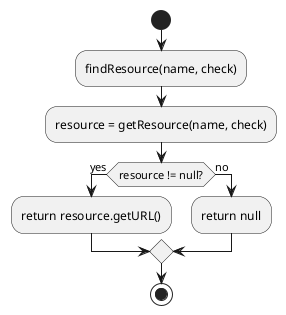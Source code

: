 @startuml
start
:findResource(name, check);
:resource = getResource(name, check);
if (resource != null?) then(yes)
	:return resource.getURL();
else (no)
	:return null;
endif
stop
@enduml
